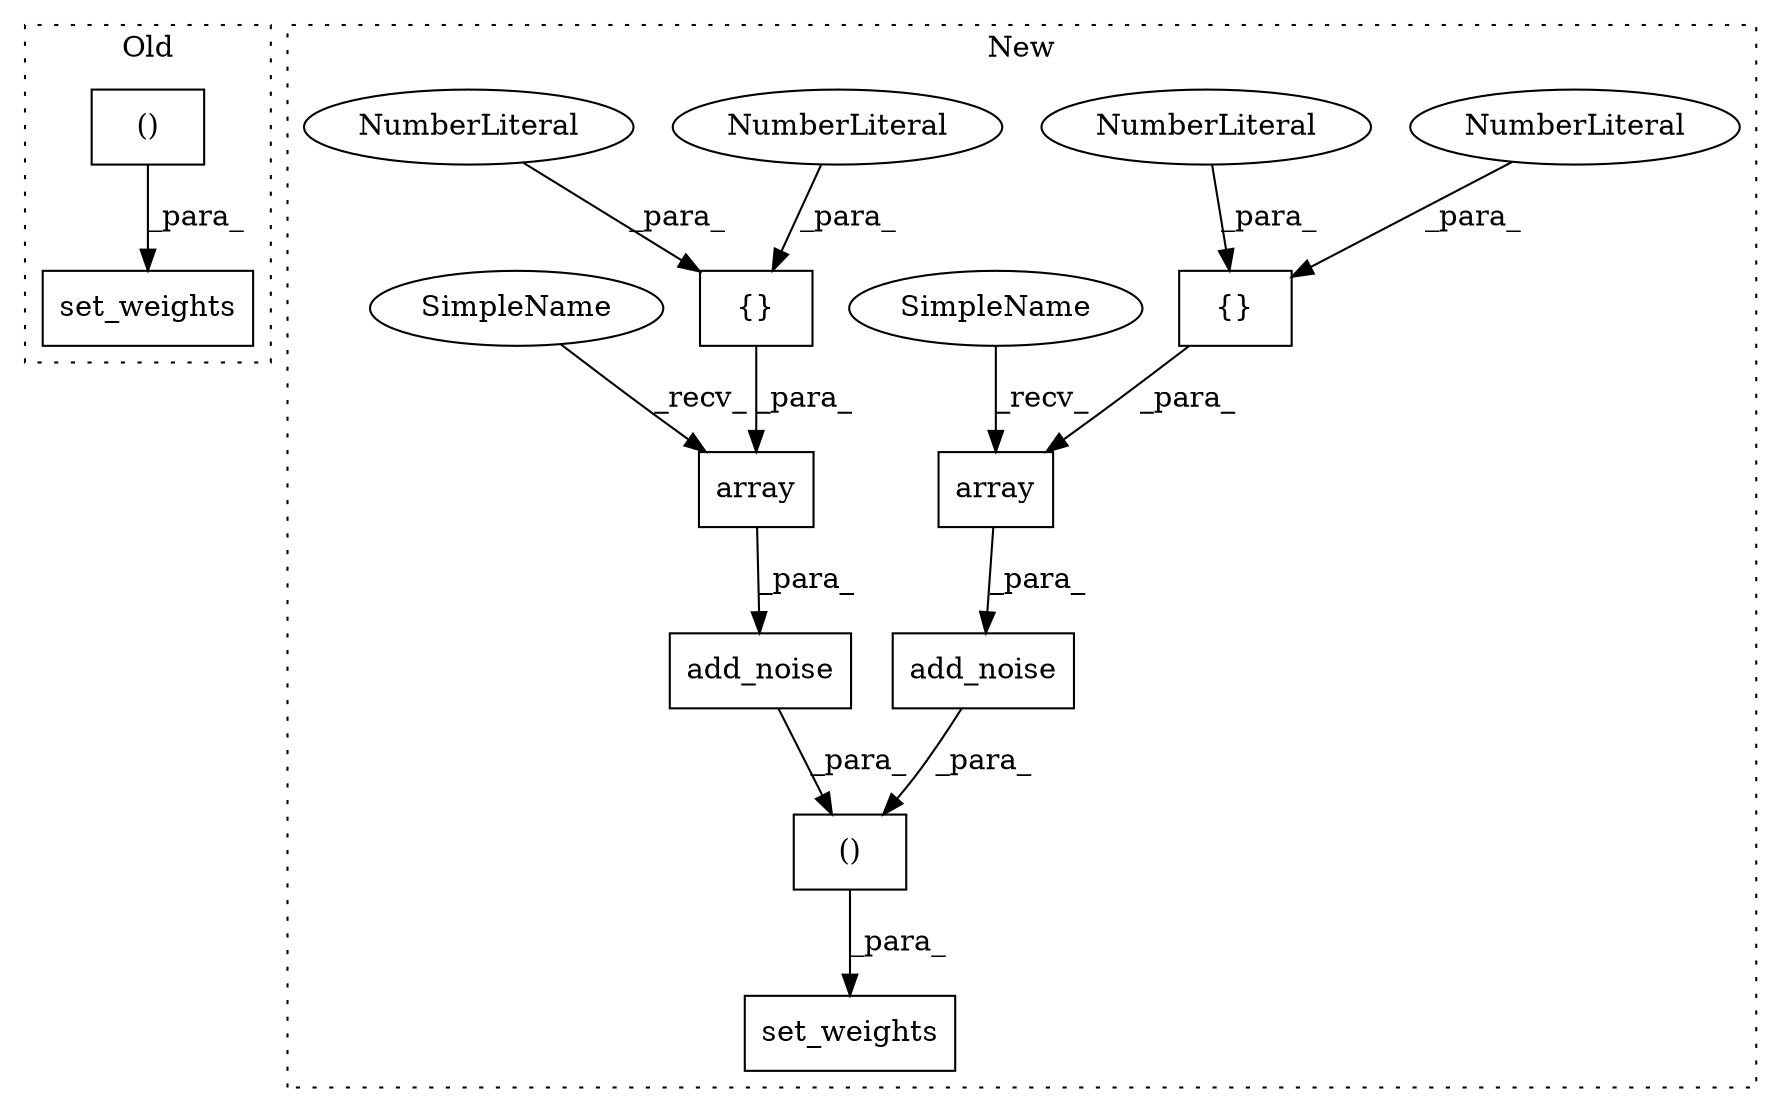 digraph G {
subgraph cluster0 {
1 [label="()" a="106" s="1480" l="23" shape="box"];
6 [label="set_weights" a="32" s="1463,1503" l="17,2" shape="box"];
label = "Old";
style="dotted";
}
subgraph cluster1 {
2 [label="add_noise" a="32" s="1564,1608" l="10,1" shape="box"];
3 [label="()" a="106" s="1564" l="101" shape="box"];
4 [label="add_noise" a="32" s="1622,1664" l="10,1" shape="box"];
5 [label="set_weights" a="32" s="1547,1665" l="17,2" shape="box"];
7 [label="{}" a="4" s="1658,1662" l="1,1" shape="box"];
8 [label="NumberLiteral" a="34" s="1661" l="1" shape="ellipse"];
9 [label="NumberLiteral" a="34" s="1659" l="1" shape="ellipse"];
10 [label="{}" a="4" s="1602,1606" l="1,1" shape="box"];
11 [label="NumberLiteral" a="34" s="1605" l="1" shape="ellipse"];
12 [label="NumberLiteral" a="34" s="1603" l="1" shape="ellipse"];
13 [label="array" a="32" s="1587,1607" l="6,1" shape="box"];
14 [label="array" a="32" s="1643,1663" l="6,1" shape="box"];
15 [label="SimpleName" a="42" s="1581" l="5" shape="ellipse"];
16 [label="SimpleName" a="42" s="1637" l="5" shape="ellipse"];
label = "New";
style="dotted";
}
1 -> 6 [label="_para_"];
2 -> 3 [label="_para_"];
3 -> 5 [label="_para_"];
4 -> 3 [label="_para_"];
7 -> 14 [label="_para_"];
8 -> 7 [label="_para_"];
9 -> 7 [label="_para_"];
10 -> 13 [label="_para_"];
11 -> 10 [label="_para_"];
12 -> 10 [label="_para_"];
13 -> 2 [label="_para_"];
14 -> 4 [label="_para_"];
15 -> 13 [label="_recv_"];
16 -> 14 [label="_recv_"];
}